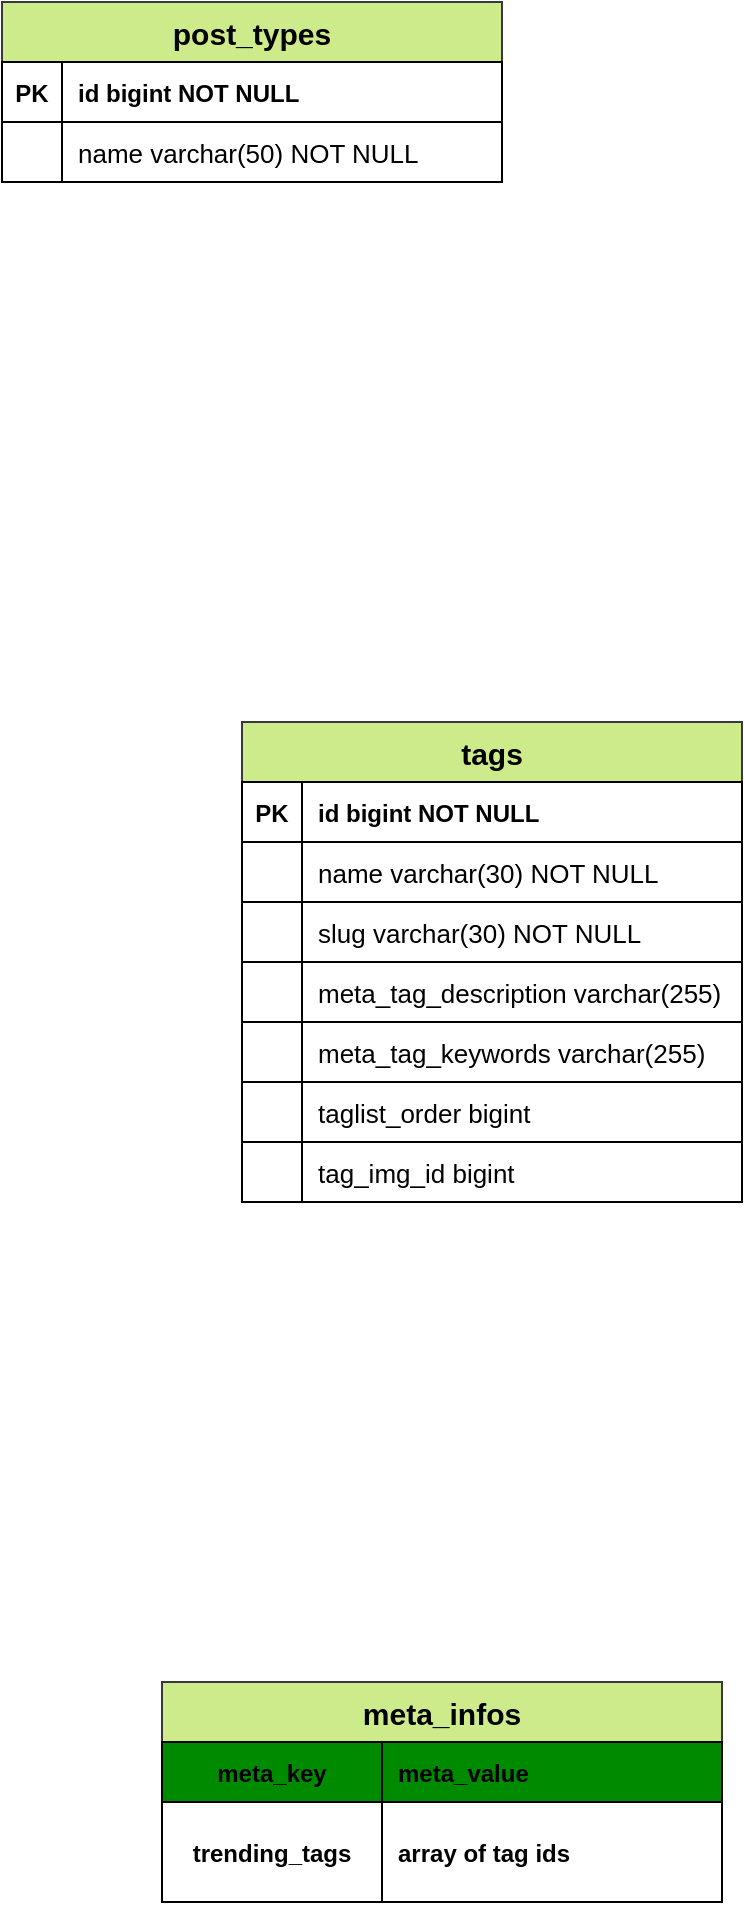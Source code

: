 <mxfile>
    <diagram id="JGKF3jAnsXC5R7CiAGKE" name="Page-1">
        <mxGraphModel dx="3662" dy="4349" grid="1" gridSize="10" guides="0" tooltips="1" connect="1" arrows="1" fold="1" page="1" pageScale="1" pageWidth="3000" pageHeight="2000" background="#ffffff" math="0" shadow="0">
            <root>
                <mxCell id="0"/>
                <mxCell id="1" parent="0"/>
                <mxCell id="24" value="post_types" style="shape=table;startSize=30;container=1;collapsible=1;childLayout=tableLayout;fixedRows=1;rowLines=0;fontStyle=1;align=center;resizeLast=1;strokeColor=#36393d;fillColor=#cdeb8b;fontColor=#000000;fontSize=15;labelBackgroundColor=none;labelBorderColor=none;fontFamily=Helvetica;rounded=0;" parent="1" vertex="1">
                    <mxGeometry x="-2760" y="-3680" width="250" height="90" as="geometry">
                        <mxRectangle x="-2740" y="-3680" width="170" height="30" as="alternateBounds"/>
                    </mxGeometry>
                </mxCell>
                <mxCell id="25" value="" style="shape=partialRectangle;collapsible=0;dropTarget=0;pointerEvents=0;fillColor=#FFFFFF;points=[[0,0.5],[1,0.5]];portConstraint=eastwest;top=0;left=0;right=0;bottom=1;strokeColor=#666666;labelBackgroundColor=none;noLabel=1;fontColor=#333333;fontFamily=Helvetica;rounded=0;" parent="24" vertex="1">
                    <mxGeometry y="30" width="250" height="30" as="geometry"/>
                </mxCell>
                <mxCell id="26" value="PK" style="shape=partialRectangle;overflow=hidden;connectable=0;fillColor=none;top=1;left=1;bottom=1;right=1;fontStyle=1;fontColor=#000000;strokeColor=#000000;fontFamily=Helvetica;rounded=0;" parent="25" vertex="1">
                    <mxGeometry width="30" height="30" as="geometry">
                        <mxRectangle width="30" height="30" as="alternateBounds"/>
                    </mxGeometry>
                </mxCell>
                <mxCell id="27" value="id bigint NOT NULL " style="shape=partialRectangle;overflow=hidden;connectable=0;fillColor=none;top=1;left=1;bottom=1;right=1;align=left;spacingLeft=6;fontStyle=1;fontColor=#000000;strokeColor=#000000;noLabel=0;portConstraintRotation=0;fontFamily=Helvetica;rounded=0;" parent="25" vertex="1">
                    <mxGeometry x="30" width="220" height="30" as="geometry">
                        <mxRectangle width="220" height="30" as="alternateBounds"/>
                    </mxGeometry>
                </mxCell>
                <mxCell id="28" value="" style="shape=partialRectangle;collapsible=0;dropTarget=0;pointerEvents=0;fillColor=#FFFFFF;points=[[0,0.5],[1,0.5]];portConstraint=eastwest;top=1;left=1;right=1;bottom=1;labelBorderColor=#000000;strokeColor=#000000;labelBackgroundColor=none;fontFamily=Helvetica;rounded=0;" parent="24" vertex="1">
                    <mxGeometry y="60" width="250" height="30" as="geometry"/>
                </mxCell>
                <mxCell id="29" value="" style="shape=partialRectangle;overflow=hidden;connectable=0;fillColor=none;top=0;left=0;bottom=0;right=0;fontFamily=Helvetica;rounded=0;" parent="28" vertex="1">
                    <mxGeometry width="30" height="30" as="geometry">
                        <mxRectangle width="30" height="30" as="alternateBounds"/>
                    </mxGeometry>
                </mxCell>
                <mxCell id="30" value="name varchar(50) NOT NULL" style="shape=partialRectangle;overflow=hidden;connectable=0;fillColor=none;top=0;left=1;bottom=0;right=0;align=left;spacingLeft=6;fontColor=#000000;strokeColor=#000000;fontSize=13;fontFamily=Helvetica;rounded=0;" parent="28" vertex="1">
                    <mxGeometry x="30" width="220" height="30" as="geometry">
                        <mxRectangle width="220" height="30" as="alternateBounds"/>
                    </mxGeometry>
                </mxCell>
                <mxCell id="31" value="tags" style="shape=table;startSize=30;container=1;collapsible=1;childLayout=tableLayout;fixedRows=1;rowLines=0;fontStyle=1;align=center;resizeLast=1;strokeColor=#36393d;fillColor=#cdeb8b;fontColor=#000000;fontSize=15;labelBackgroundColor=none;labelBorderColor=none;fontFamily=Helvetica;rounded=0;" vertex="1" parent="1">
                    <mxGeometry x="-2640" y="-3320" width="250" height="240" as="geometry">
                        <mxRectangle x="-2640" y="-3320" width="170" height="30" as="alternateBounds"/>
                    </mxGeometry>
                </mxCell>
                <mxCell id="32" value="" style="shape=partialRectangle;collapsible=0;dropTarget=0;pointerEvents=0;fillColor=#FFFFFF;points=[[0,0.5],[1,0.5]];portConstraint=eastwest;top=0;left=0;right=0;bottom=1;strokeColor=#666666;labelBackgroundColor=none;noLabel=1;fontColor=#333333;fontFamily=Helvetica;rounded=0;" vertex="1" parent="31">
                    <mxGeometry y="30" width="250" height="30" as="geometry"/>
                </mxCell>
                <mxCell id="33" value="PK" style="shape=partialRectangle;overflow=hidden;connectable=0;fillColor=none;top=1;left=1;bottom=1;right=1;fontStyle=1;fontColor=#000000;strokeColor=#000000;fontFamily=Helvetica;rounded=0;" vertex="1" parent="32">
                    <mxGeometry width="30" height="30" as="geometry">
                        <mxRectangle width="30" height="30" as="alternateBounds"/>
                    </mxGeometry>
                </mxCell>
                <mxCell id="34" value="id bigint NOT NULL " style="shape=partialRectangle;overflow=hidden;connectable=0;fillColor=none;top=1;left=1;bottom=1;right=1;align=left;spacingLeft=6;fontStyle=1;fontColor=#000000;strokeColor=#000000;noLabel=0;portConstraintRotation=0;fontFamily=Helvetica;rounded=0;" vertex="1" parent="32">
                    <mxGeometry x="30" width="220" height="30" as="geometry">
                        <mxRectangle width="220" height="30" as="alternateBounds"/>
                    </mxGeometry>
                </mxCell>
                <mxCell id="35" value="" style="shape=partialRectangle;collapsible=0;dropTarget=0;pointerEvents=0;fillColor=#FFFFFF;points=[[0,0.5],[1,0.5]];portConstraint=eastwest;top=1;left=1;right=1;bottom=1;labelBorderColor=#000000;strokeColor=#000000;labelBackgroundColor=none;fontFamily=Helvetica;rounded=0;" vertex="1" parent="31">
                    <mxGeometry y="60" width="250" height="30" as="geometry"/>
                </mxCell>
                <mxCell id="36" value="" style="shape=partialRectangle;overflow=hidden;connectable=0;fillColor=none;top=0;left=0;bottom=0;right=0;fontFamily=Helvetica;rounded=0;" vertex="1" parent="35">
                    <mxGeometry width="30" height="30" as="geometry">
                        <mxRectangle width="30" height="30" as="alternateBounds"/>
                    </mxGeometry>
                </mxCell>
                <mxCell id="37" value="name varchar(30) NOT NULL" style="shape=partialRectangle;overflow=hidden;connectable=0;fillColor=none;top=0;left=1;bottom=0;right=0;align=left;spacingLeft=6;fontColor=#000000;strokeColor=#000000;fontSize=13;fontFamily=Helvetica;rounded=0;" vertex="1" parent="35">
                    <mxGeometry x="30" width="220" height="30" as="geometry">
                        <mxRectangle width="220" height="30" as="alternateBounds"/>
                    </mxGeometry>
                </mxCell>
                <mxCell id="38" value="" style="shape=partialRectangle;collapsible=0;dropTarget=0;pointerEvents=0;fillColor=#FFFFFF;points=[[0,0.5],[1,0.5]];portConstraint=eastwest;top=1;left=1;right=1;bottom=1;labelBorderColor=#000000;strokeColor=#000000;labelBackgroundColor=none;fontFamily=Helvetica;rounded=0;" vertex="1" parent="31">
                    <mxGeometry y="90" width="250" height="30" as="geometry"/>
                </mxCell>
                <mxCell id="39" value="" style="shape=partialRectangle;overflow=hidden;connectable=0;fillColor=none;top=0;left=0;bottom=0;right=0;fontFamily=Helvetica;rounded=0;" vertex="1" parent="38">
                    <mxGeometry width="30" height="30" as="geometry">
                        <mxRectangle width="30" height="30" as="alternateBounds"/>
                    </mxGeometry>
                </mxCell>
                <mxCell id="40" value="slug varchar(30) NOT NULL" style="shape=partialRectangle;overflow=hidden;connectable=0;fillColor=none;top=0;left=1;bottom=0;right=0;align=left;spacingLeft=6;fontColor=#000000;strokeColor=#000000;fontSize=13;fontFamily=Helvetica;rounded=0;" vertex="1" parent="38">
                    <mxGeometry x="30" width="220" height="30" as="geometry">
                        <mxRectangle width="220" height="30" as="alternateBounds"/>
                    </mxGeometry>
                </mxCell>
                <mxCell id="51" value="" style="shape=partialRectangle;collapsible=0;dropTarget=0;pointerEvents=0;fillColor=#FFFFFF;points=[[0,0.5],[1,0.5]];portConstraint=eastwest;top=1;left=1;right=1;bottom=1;labelBorderColor=#000000;strokeColor=#000000;labelBackgroundColor=none;fontFamily=Helvetica;rounded=0;" vertex="1" parent="31">
                    <mxGeometry y="120" width="250" height="30" as="geometry"/>
                </mxCell>
                <mxCell id="52" value="" style="shape=partialRectangle;overflow=hidden;connectable=0;fillColor=none;top=0;left=0;bottom=0;right=0;fontFamily=Helvetica;rounded=0;" vertex="1" parent="51">
                    <mxGeometry width="30" height="30" as="geometry">
                        <mxRectangle width="30" height="30" as="alternateBounds"/>
                    </mxGeometry>
                </mxCell>
                <mxCell id="53" value="meta_tag_description varchar(255) " style="shape=partialRectangle;overflow=hidden;connectable=0;fillColor=none;top=0;left=1;bottom=0;right=0;align=left;spacingLeft=6;fontColor=#000000;strokeColor=#000000;fontSize=13;fontFamily=Helvetica;rounded=0;" vertex="1" parent="51">
                    <mxGeometry x="30" width="220" height="30" as="geometry">
                        <mxRectangle width="220" height="30" as="alternateBounds"/>
                    </mxGeometry>
                </mxCell>
                <mxCell id="54" value="" style="shape=partialRectangle;collapsible=0;dropTarget=0;pointerEvents=0;fillColor=#FFFFFF;points=[[0,0.5],[1,0.5]];portConstraint=eastwest;top=1;left=1;right=1;bottom=1;labelBorderColor=#000000;strokeColor=#000000;labelBackgroundColor=none;fontFamily=Helvetica;rounded=0;" vertex="1" parent="31">
                    <mxGeometry y="150" width="250" height="30" as="geometry"/>
                </mxCell>
                <mxCell id="55" value="" style="shape=partialRectangle;overflow=hidden;connectable=0;fillColor=none;top=0;left=0;bottom=0;right=0;fontFamily=Helvetica;rounded=0;" vertex="1" parent="54">
                    <mxGeometry width="30" height="30" as="geometry">
                        <mxRectangle width="30" height="30" as="alternateBounds"/>
                    </mxGeometry>
                </mxCell>
                <mxCell id="56" value="meta_tag_keywords varchar(255) " style="shape=partialRectangle;overflow=hidden;connectable=0;fillColor=none;top=0;left=1;bottom=0;right=0;align=left;spacingLeft=6;fontColor=#000000;strokeColor=#000000;fontSize=13;fontFamily=Helvetica;rounded=0;" vertex="1" parent="54">
                    <mxGeometry x="30" width="220" height="30" as="geometry">
                        <mxRectangle width="220" height="30" as="alternateBounds"/>
                    </mxGeometry>
                </mxCell>
                <mxCell id="89" value="" style="shape=partialRectangle;collapsible=0;dropTarget=0;pointerEvents=0;fillColor=#FFFFFF;points=[[0,0.5],[1,0.5]];portConstraint=eastwest;top=1;left=1;right=1;bottom=1;labelBorderColor=#000000;strokeColor=#000000;labelBackgroundColor=none;fontFamily=Helvetica;rounded=0;" vertex="1" parent="31">
                    <mxGeometry y="180" width="250" height="30" as="geometry"/>
                </mxCell>
                <mxCell id="90" value="" style="shape=partialRectangle;overflow=hidden;connectable=0;fillColor=none;top=0;left=0;bottom=0;right=0;fontFamily=Helvetica;rounded=0;" vertex="1" parent="89">
                    <mxGeometry width="30" height="30" as="geometry">
                        <mxRectangle width="30" height="30" as="alternateBounds"/>
                    </mxGeometry>
                </mxCell>
                <mxCell id="91" value="taglist_order bigint " style="shape=partialRectangle;overflow=hidden;connectable=0;fillColor=none;top=0;left=1;bottom=0;right=0;align=left;spacingLeft=6;fontColor=#000000;strokeColor=#000000;fontSize=13;fontFamily=Helvetica;rounded=0;" vertex="1" parent="89">
                    <mxGeometry x="30" width="220" height="30" as="geometry">
                        <mxRectangle width="220" height="30" as="alternateBounds"/>
                    </mxGeometry>
                </mxCell>
                <mxCell id="92" value="" style="shape=partialRectangle;collapsible=0;dropTarget=0;pointerEvents=0;fillColor=#FFFFFF;points=[[0,0.5],[1,0.5]];portConstraint=eastwest;top=1;left=1;right=1;bottom=1;labelBorderColor=#000000;strokeColor=#000000;labelBackgroundColor=none;fontFamily=Helvetica;rounded=0;" vertex="1" parent="31">
                    <mxGeometry y="210" width="250" height="30" as="geometry"/>
                </mxCell>
                <mxCell id="93" value="" style="shape=partialRectangle;overflow=hidden;connectable=0;fillColor=none;top=0;left=0;bottom=0;right=0;fontFamily=Helvetica;rounded=0;" vertex="1" parent="92">
                    <mxGeometry width="30" height="30" as="geometry">
                        <mxRectangle width="30" height="30" as="alternateBounds"/>
                    </mxGeometry>
                </mxCell>
                <mxCell id="94" value="tag_img_id bigint " style="shape=partialRectangle;overflow=hidden;connectable=0;fillColor=none;top=0;left=1;bottom=0;right=0;align=left;spacingLeft=6;fontColor=#000000;strokeColor=#000000;fontSize=13;fontFamily=Helvetica;rounded=0;" vertex="1" parent="92">
                    <mxGeometry x="30" width="220" height="30" as="geometry">
                        <mxRectangle width="220" height="30" as="alternateBounds"/>
                    </mxGeometry>
                </mxCell>
                <mxCell id="98" value="meta_infos" style="shape=table;startSize=30;container=1;collapsible=1;childLayout=tableLayout;fixedRows=1;rowLines=0;fontStyle=1;align=center;resizeLast=1;strokeColor=#36393d;fillColor=#cdeb8b;fontColor=#000000;fontSize=15;labelBackgroundColor=none;labelBorderColor=none;fontFamily=Helvetica;rounded=0;" vertex="1" parent="1">
                    <mxGeometry x="-2680" y="-2840" width="280" height="110" as="geometry">
                        <mxRectangle x="-2680" y="-2840" width="170" height="30" as="alternateBounds"/>
                    </mxGeometry>
                </mxCell>
                <mxCell id="105" value="" style="shape=partialRectangle;collapsible=0;dropTarget=0;pointerEvents=0;fillColor=#008a00;points=[[0,0.5],[1,0.5]];portConstraint=eastwest;top=0;left=0;right=0;bottom=1;strokeColor=#005700;labelBackgroundColor=none;noLabel=1;fontColor=#ffffff;fontFamily=Helvetica;rounded=0;" vertex="1" parent="98">
                    <mxGeometry y="30" width="280" height="30" as="geometry"/>
                </mxCell>
                <mxCell id="106" value="meta_key" style="shape=partialRectangle;overflow=hidden;connectable=0;fillColor=none;top=1;left=1;bottom=1;right=1;fontStyle=1;fontColor=#000000;strokeColor=#000000;fontFamily=Helvetica;rounded=0;align=center;" vertex="1" parent="105">
                    <mxGeometry width="110" height="30" as="geometry">
                        <mxRectangle width="110" height="30" as="alternateBounds"/>
                    </mxGeometry>
                </mxCell>
                <mxCell id="107" value="meta_value" style="shape=partialRectangle;overflow=hidden;connectable=0;fillColor=none;top=1;left=1;bottom=1;right=1;align=left;spacingLeft=6;fontStyle=1;fontColor=#000000;strokeColor=#000000;noLabel=0;portConstraintRotation=0;fontFamily=Helvetica;rounded=0;" vertex="1" parent="105">
                    <mxGeometry x="110" width="170" height="30" as="geometry">
                        <mxRectangle width="170" height="30" as="alternateBounds"/>
                    </mxGeometry>
                </mxCell>
                <mxCell id="99" value="" style="shape=partialRectangle;collapsible=0;dropTarget=0;pointerEvents=0;fillColor=#FFFFFF;points=[[0,0.5],[1,0.5]];portConstraint=eastwest;top=0;left=0;right=0;bottom=1;strokeColor=#666666;labelBackgroundColor=none;noLabel=1;fontColor=#333333;fontFamily=Helvetica;rounded=0;" vertex="1" parent="98">
                    <mxGeometry y="60" width="280" height="50" as="geometry"/>
                </mxCell>
                <mxCell id="100" value="trending_tags" style="shape=partialRectangle;overflow=hidden;connectable=0;fillColor=none;top=1;left=1;bottom=1;right=1;fontStyle=1;fontColor=#000000;strokeColor=#000000;fontFamily=Helvetica;rounded=0;align=center;" vertex="1" parent="99">
                    <mxGeometry width="110" height="50" as="geometry">
                        <mxRectangle width="110" height="50" as="alternateBounds"/>
                    </mxGeometry>
                </mxCell>
                <mxCell id="101" value="array of tag ids" style="shape=partialRectangle;overflow=hidden;connectable=0;fillColor=none;top=1;left=1;bottom=1;right=1;align=left;spacingLeft=6;fontStyle=1;fontColor=#000000;strokeColor=#000000;noLabel=0;portConstraintRotation=0;fontFamily=Helvetica;rounded=0;" vertex="1" parent="99">
                    <mxGeometry x="110" width="170" height="50" as="geometry">
                        <mxRectangle width="170" height="50" as="alternateBounds"/>
                    </mxGeometry>
                </mxCell>
            </root>
        </mxGraphModel>
    </diagram>
</mxfile>
